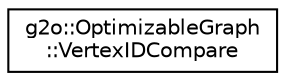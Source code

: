 digraph "Graphical Class Hierarchy"
{
  edge [fontname="Helvetica",fontsize="10",labelfontname="Helvetica",labelfontsize="10"];
  node [fontname="Helvetica",fontsize="10",shape=record];
  rankdir="LR";
  Node0 [label="g2o::OptimizableGraph\l::VertexIDCompare",height=0.2,width=0.4,color="black", fillcolor="white", style="filled",URL="$structg2o_1_1_optimizable_graph_1_1_vertex_i_d_compare.html",tooltip="order vertices based on their ID "];
}
